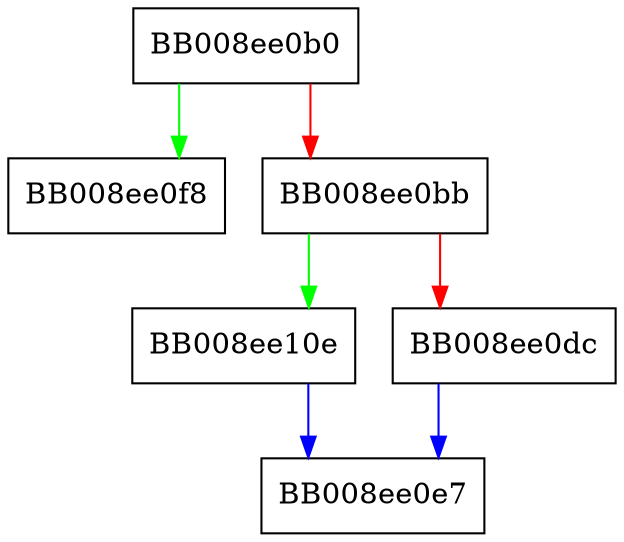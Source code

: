 digraph _dl_allocate_tls {
  node [shape="box"];
  graph [splines=ortho];
  BB008ee0b0 -> BB008ee0f8 [color="green"];
  BB008ee0b0 -> BB008ee0bb [color="red"];
  BB008ee0bb -> BB008ee10e [color="green"];
  BB008ee0bb -> BB008ee0dc [color="red"];
  BB008ee0dc -> BB008ee0e7 [color="blue"];
  BB008ee10e -> BB008ee0e7 [color="blue"];
}